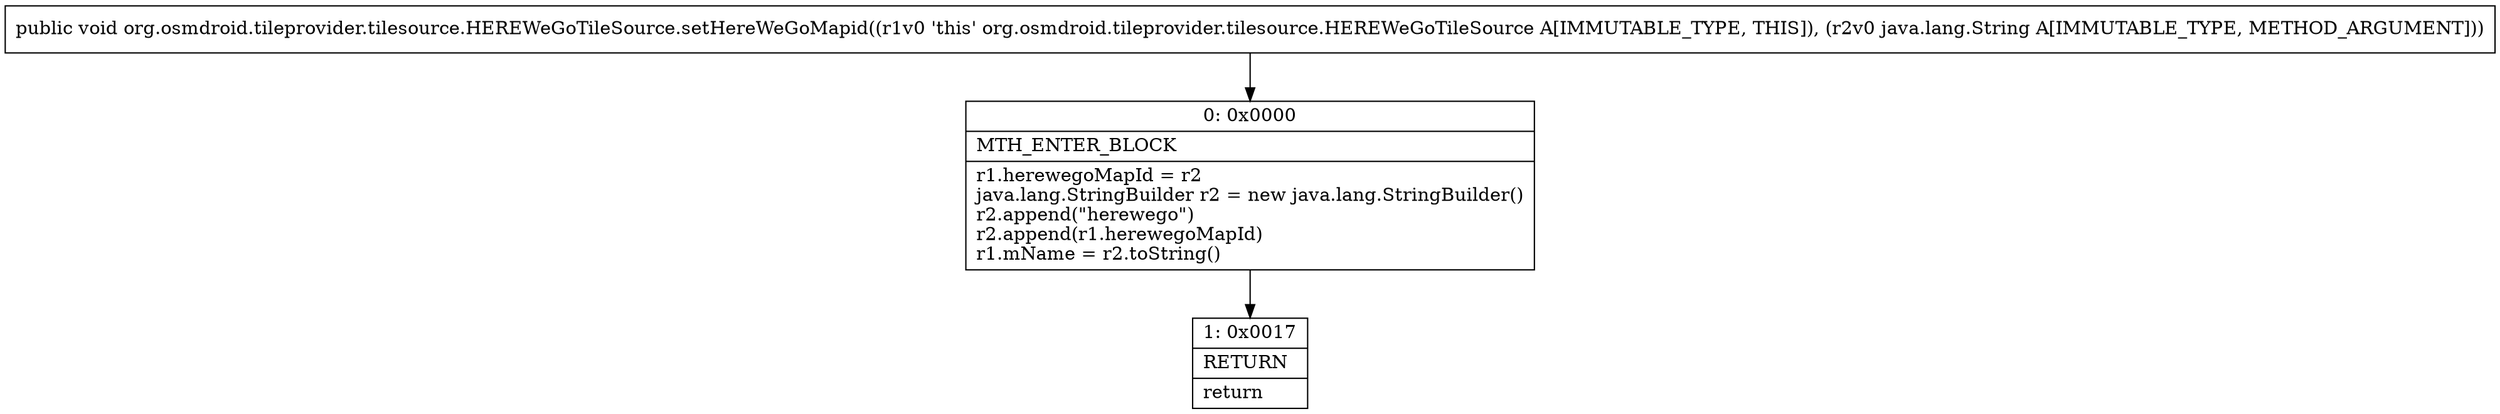 digraph "CFG fororg.osmdroid.tileprovider.tilesource.HEREWeGoTileSource.setHereWeGoMapid(Ljava\/lang\/String;)V" {
Node_0 [shape=record,label="{0\:\ 0x0000|MTH_ENTER_BLOCK\l|r1.herewegoMapId = r2\ljava.lang.StringBuilder r2 = new java.lang.StringBuilder()\lr2.append(\"herewego\")\lr2.append(r1.herewegoMapId)\lr1.mName = r2.toString()\l}"];
Node_1 [shape=record,label="{1\:\ 0x0017|RETURN\l|return\l}"];
MethodNode[shape=record,label="{public void org.osmdroid.tileprovider.tilesource.HEREWeGoTileSource.setHereWeGoMapid((r1v0 'this' org.osmdroid.tileprovider.tilesource.HEREWeGoTileSource A[IMMUTABLE_TYPE, THIS]), (r2v0 java.lang.String A[IMMUTABLE_TYPE, METHOD_ARGUMENT])) }"];
MethodNode -> Node_0;
Node_0 -> Node_1;
}


